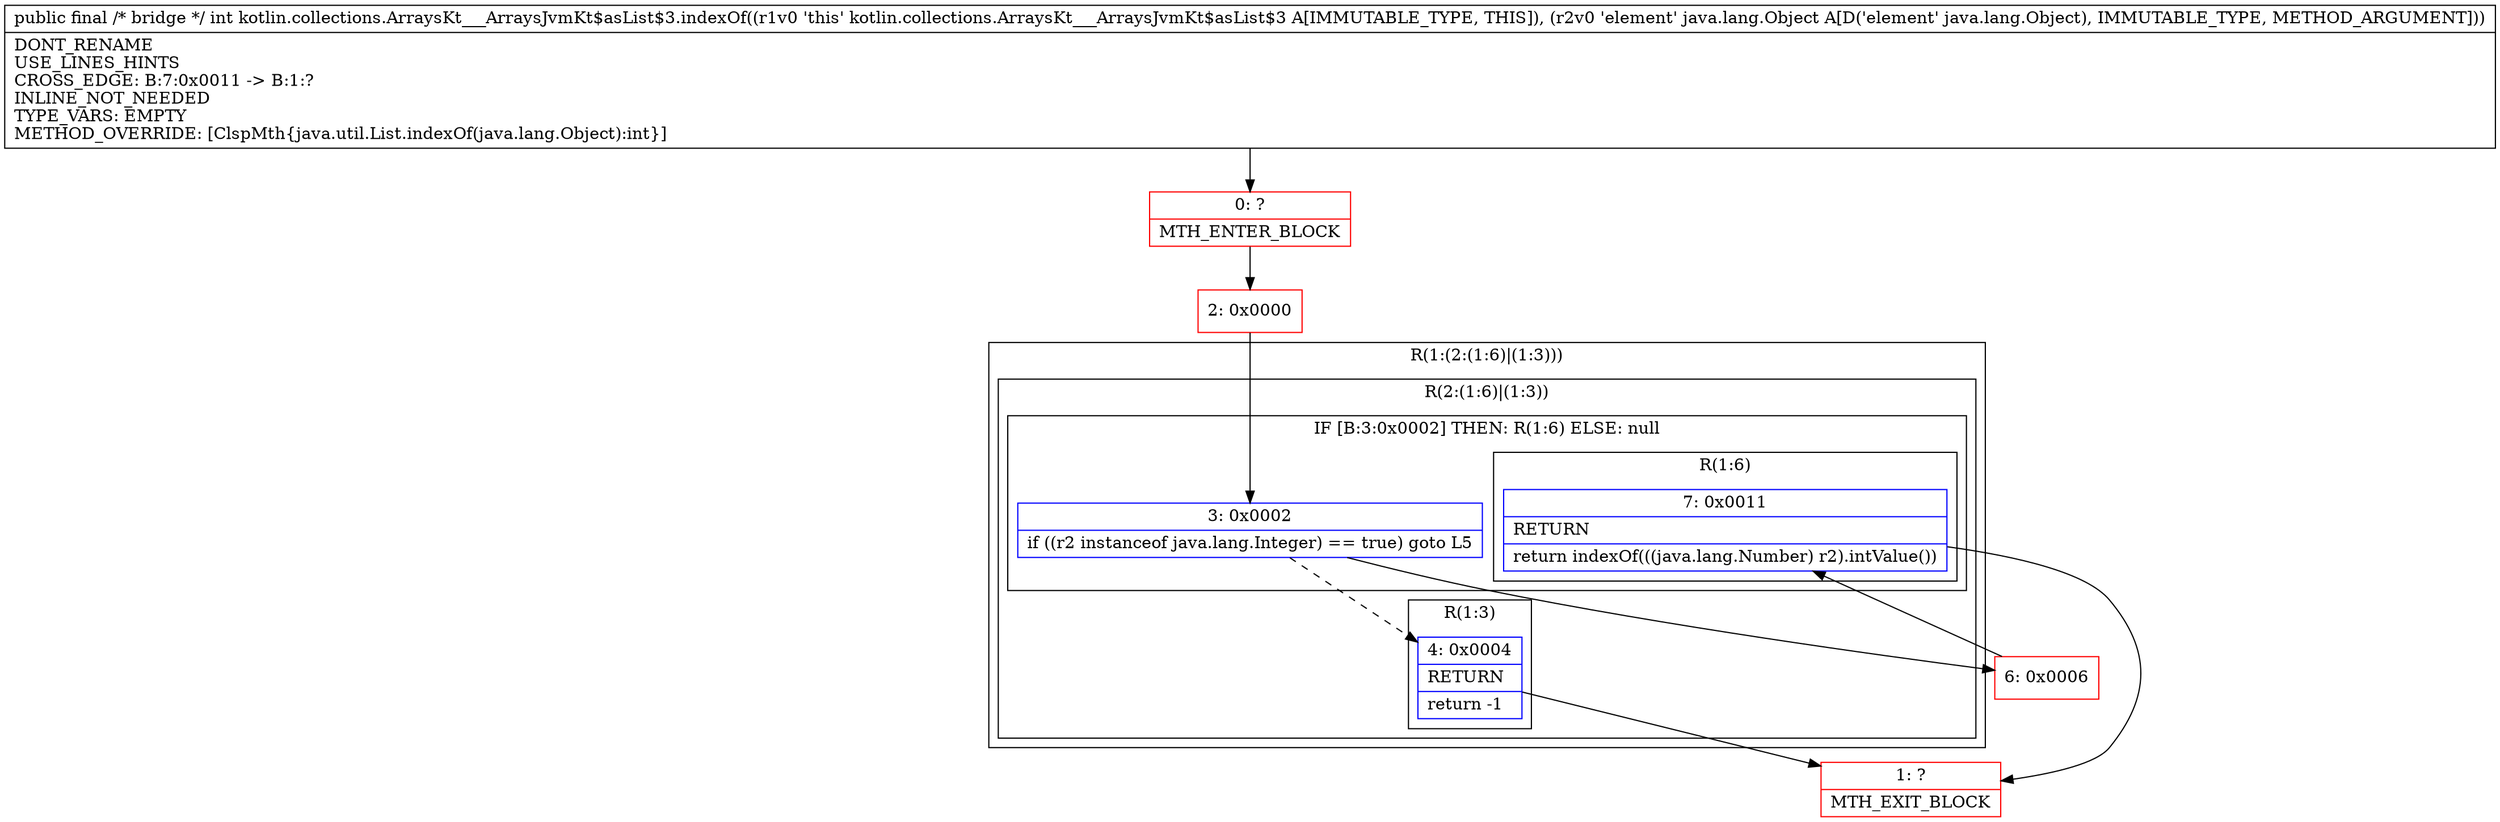 digraph "CFG forkotlin.collections.ArraysKt___ArraysJvmKt$asList$3.indexOf(Ljava\/lang\/Object;)I" {
subgraph cluster_Region_1705322273 {
label = "R(1:(2:(1:6)|(1:3)))";
node [shape=record,color=blue];
subgraph cluster_Region_1444164484 {
label = "R(2:(1:6)|(1:3))";
node [shape=record,color=blue];
subgraph cluster_IfRegion_902930331 {
label = "IF [B:3:0x0002] THEN: R(1:6) ELSE: null";
node [shape=record,color=blue];
Node_3 [shape=record,label="{3\:\ 0x0002|if ((r2 instanceof java.lang.Integer) == true) goto L5\l}"];
subgraph cluster_Region_1691907690 {
label = "R(1:6)";
node [shape=record,color=blue];
Node_7 [shape=record,label="{7\:\ 0x0011|RETURN\l|return indexOf(((java.lang.Number) r2).intValue())\l}"];
}
}
subgraph cluster_Region_671668735 {
label = "R(1:3)";
node [shape=record,color=blue];
Node_4 [shape=record,label="{4\:\ 0x0004|RETURN\l|return \-1\l}"];
}
}
}
Node_0 [shape=record,color=red,label="{0\:\ ?|MTH_ENTER_BLOCK\l}"];
Node_2 [shape=record,color=red,label="{2\:\ 0x0000}"];
Node_1 [shape=record,color=red,label="{1\:\ ?|MTH_EXIT_BLOCK\l}"];
Node_6 [shape=record,color=red,label="{6\:\ 0x0006}"];
MethodNode[shape=record,label="{public final \/* bridge *\/ int kotlin.collections.ArraysKt___ArraysJvmKt$asList$3.indexOf((r1v0 'this' kotlin.collections.ArraysKt___ArraysJvmKt$asList$3 A[IMMUTABLE_TYPE, THIS]), (r2v0 'element' java.lang.Object A[D('element' java.lang.Object), IMMUTABLE_TYPE, METHOD_ARGUMENT]))  | DONT_RENAME\lUSE_LINES_HINTS\lCROSS_EDGE: B:7:0x0011 \-\> B:1:?\lINLINE_NOT_NEEDED\lTYPE_VARS: EMPTY\lMETHOD_OVERRIDE: [ClspMth\{java.util.List.indexOf(java.lang.Object):int\}]\l}"];
MethodNode -> Node_0;Node_3 -> Node_4[style=dashed];
Node_3 -> Node_6;
Node_7 -> Node_1;
Node_4 -> Node_1;
Node_0 -> Node_2;
Node_2 -> Node_3;
Node_6 -> Node_7;
}

